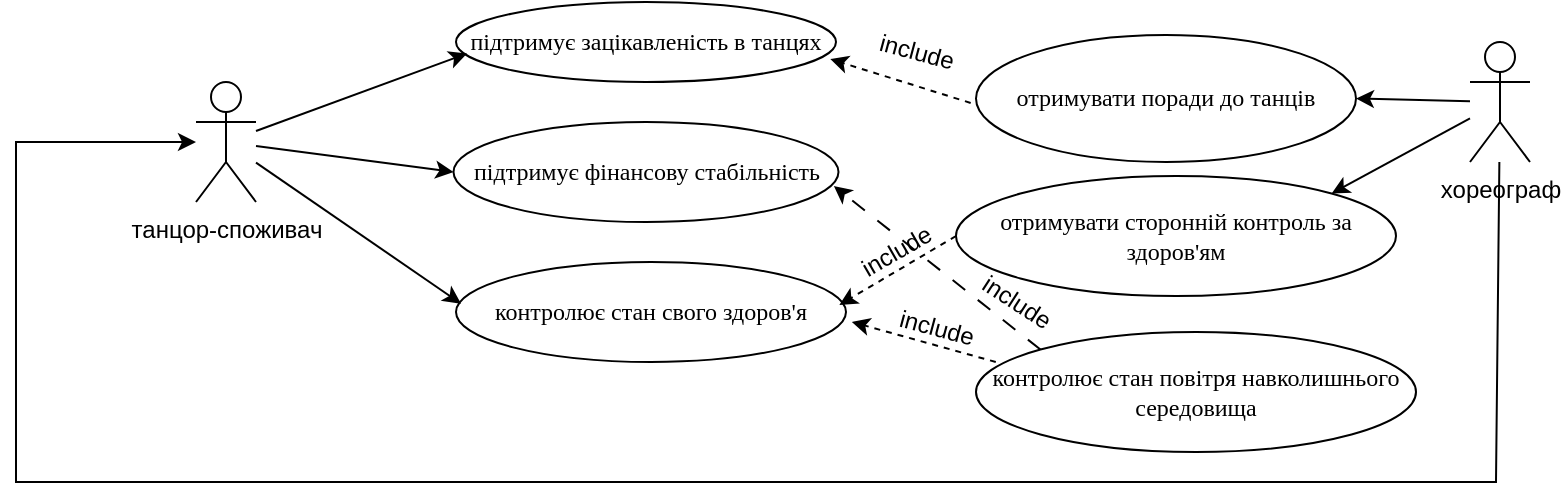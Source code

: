 <mxfile version="21.6.5" type="device">
  <diagram name="Страница — 1" id="wS0a-E_ivv_yOe_8BlFn">
    <mxGraphModel dx="1418" dy="828" grid="1" gridSize="10" guides="1" tooltips="1" connect="1" arrows="1" fold="1" page="1" pageScale="1" pageWidth="827" pageHeight="1169" math="0" shadow="0">
      <root>
        <mxCell id="0" />
        <mxCell id="1" parent="0" />
        <mxCell id="iGe3nFgzR7R-XXRQcmDe-5" value="танцор-споживач" style="shape=umlActor;verticalLabelPosition=bottom;verticalAlign=top;html=1;outlineConnect=0;" parent="1" vertex="1">
          <mxGeometry x="160" y="430" width="30" height="60" as="geometry" />
        </mxCell>
        <mxCell id="iGe3nFgzR7R-XXRQcmDe-6" value="підтримує зацікавленість в танцях" style="ellipse;whiteSpace=wrap;html=1;fontFamily=Times New Roman;" parent="1" vertex="1">
          <mxGeometry x="290" y="390" width="190" height="40" as="geometry" />
        </mxCell>
        <mxCell id="iGe3nFgzR7R-XXRQcmDe-7" value="підтримує фінансову стабільність" style="ellipse;whiteSpace=wrap;html=1;fontFamily=Times New Roman;" parent="1" vertex="1">
          <mxGeometry x="288.75" y="450" width="192.5" height="50" as="geometry" />
        </mxCell>
        <mxCell id="iGe3nFgzR7R-XXRQcmDe-8" value="контролює стан свого здоров&#39;я" style="ellipse;whiteSpace=wrap;html=1;fontFamily=Times New Roman;" parent="1" vertex="1">
          <mxGeometry x="290" y="520" width="195" height="50" as="geometry" />
        </mxCell>
        <mxCell id="iGe3nFgzR7R-XXRQcmDe-9" value="контролює стан повітря навколишнього середовища" style="ellipse;whiteSpace=wrap;html=1;fontFamily=Times New Roman;" parent="1" vertex="1">
          <mxGeometry x="550" y="555" width="220" height="60" as="geometry" />
        </mxCell>
        <mxCell id="iGe3nFgzR7R-XXRQcmDe-11" value="" style="endArrow=classic;html=1;rounded=0;exitX=0.045;exitY=0.25;exitDx=0;exitDy=0;exitPerimeter=0;entryX=1.015;entryY=0.6;entryDx=0;entryDy=0;entryPerimeter=0;dashed=1;" parent="1" source="iGe3nFgzR7R-XXRQcmDe-9" target="iGe3nFgzR7R-XXRQcmDe-8" edge="1">
          <mxGeometry width="50" height="50" relative="1" as="geometry">
            <mxPoint x="370" y="520" as="sourcePoint" />
            <mxPoint x="420" y="470" as="targetPoint" />
          </mxGeometry>
        </mxCell>
        <mxCell id="iGe3nFgzR7R-XXRQcmDe-12" value="include" style="text;html=1;align=center;verticalAlign=middle;resizable=0;points=[];autosize=1;strokeColor=none;fillColor=none;rotation=15;" parent="1" vertex="1">
          <mxGeometry x="500" y="538" width="60" height="30" as="geometry" />
        </mxCell>
        <mxCell id="iGe3nFgzR7R-XXRQcmDe-13" value="хореограф" style="shape=umlActor;verticalLabelPosition=bottom;verticalAlign=top;html=1;outlineConnect=0;" parent="1" vertex="1">
          <mxGeometry x="797" y="410" width="30" height="60" as="geometry" />
        </mxCell>
        <mxCell id="iGe3nFgzR7R-XXRQcmDe-14" value="" style="endArrow=classic;html=1;rounded=0;entryX=0.029;entryY=0.643;entryDx=0;entryDy=0;entryPerimeter=0;" parent="1" source="iGe3nFgzR7R-XXRQcmDe-5" target="iGe3nFgzR7R-XXRQcmDe-6" edge="1">
          <mxGeometry width="50" height="50" relative="1" as="geometry">
            <mxPoint x="370" y="520" as="sourcePoint" />
            <mxPoint x="420" y="470" as="targetPoint" />
          </mxGeometry>
        </mxCell>
        <mxCell id="iGe3nFgzR7R-XXRQcmDe-15" value="" style="endArrow=classic;html=1;rounded=0;entryX=0;entryY=0.5;entryDx=0;entryDy=0;" parent="1" source="iGe3nFgzR7R-XXRQcmDe-5" target="iGe3nFgzR7R-XXRQcmDe-7" edge="1">
          <mxGeometry width="50" height="50" relative="1" as="geometry">
            <mxPoint x="210" y="520" as="sourcePoint" />
            <mxPoint x="260" y="470" as="targetPoint" />
          </mxGeometry>
        </mxCell>
        <mxCell id="iGe3nFgzR7R-XXRQcmDe-16" value="" style="endArrow=classic;html=1;rounded=0;entryX=0.013;entryY=0.417;entryDx=0;entryDy=0;entryPerimeter=0;" parent="1" source="iGe3nFgzR7R-XXRQcmDe-5" target="iGe3nFgzR7R-XXRQcmDe-8" edge="1">
          <mxGeometry width="50" height="50" relative="1" as="geometry">
            <mxPoint x="370" y="520" as="sourcePoint" />
            <mxPoint x="420" y="470" as="targetPoint" />
          </mxGeometry>
        </mxCell>
        <mxCell id="iGe3nFgzR7R-XXRQcmDe-17" value="отримувати поради до танців" style="ellipse;whiteSpace=wrap;html=1;fontFamily=Times New Roman;" parent="1" vertex="1">
          <mxGeometry x="550" y="406.5" width="190" height="63.5" as="geometry" />
        </mxCell>
        <mxCell id="iGe3nFgzR7R-XXRQcmDe-18" value="include" style="text;html=1;align=center;verticalAlign=middle;resizable=0;points=[];autosize=1;strokeColor=none;fillColor=none;rotation=15;" parent="1" vertex="1">
          <mxGeometry x="490" y="400" width="60" height="30" as="geometry" />
        </mxCell>
        <mxCell id="iGe3nFgzR7R-XXRQcmDe-20" value="" style="endArrow=classic;html=1;rounded=0;exitX=-0.014;exitY=0.535;exitDx=0;exitDy=0;exitPerimeter=0;entryX=0.985;entryY=0.714;entryDx=0;entryDy=0;entryPerimeter=0;dashed=1;" parent="1" source="iGe3nFgzR7R-XXRQcmDe-17" target="iGe3nFgzR7R-XXRQcmDe-6" edge="1">
          <mxGeometry width="50" height="50" relative="1" as="geometry">
            <mxPoint x="370" y="520" as="sourcePoint" />
            <mxPoint x="420" y="470" as="targetPoint" />
          </mxGeometry>
        </mxCell>
        <mxCell id="iGe3nFgzR7R-XXRQcmDe-22" value="" style="endArrow=classic;html=1;rounded=0;entryX=1;entryY=0.5;entryDx=0;entryDy=0;" parent="1" source="iGe3nFgzR7R-XXRQcmDe-13" target="iGe3nFgzR7R-XXRQcmDe-17" edge="1">
          <mxGeometry width="50" height="50" relative="1" as="geometry">
            <mxPoint x="660" y="350" as="sourcePoint" />
            <mxPoint x="710" y="300" as="targetPoint" />
          </mxGeometry>
        </mxCell>
        <mxCell id="iGe3nFgzR7R-XXRQcmDe-23" value="отримувати сторонній контроль за здоров&#39;ям" style="ellipse;whiteSpace=wrap;html=1;fontFamily=Times New Roman;" parent="1" vertex="1">
          <mxGeometry x="540" y="477" width="220" height="60" as="geometry" />
        </mxCell>
        <mxCell id="iGe3nFgzR7R-XXRQcmDe-24" value="include" style="text;html=1;align=center;verticalAlign=middle;resizable=0;points=[];autosize=1;strokeColor=none;fillColor=none;rotation=-30;" parent="1" vertex="1">
          <mxGeometry x="480" y="500" width="60" height="30" as="geometry" />
        </mxCell>
        <mxCell id="iGe3nFgzR7R-XXRQcmDe-25" value="" style="endArrow=classic;html=1;rounded=0;exitX=0;exitY=0.5;exitDx=0;exitDy=0;entryX=0.983;entryY=0.429;entryDx=0;entryDy=0;entryPerimeter=0;dashed=1;" parent="1" source="iGe3nFgzR7R-XXRQcmDe-23" target="iGe3nFgzR7R-XXRQcmDe-8" edge="1">
          <mxGeometry width="50" height="50" relative="1" as="geometry">
            <mxPoint x="660" y="520" as="sourcePoint" />
            <mxPoint x="710" y="470" as="targetPoint" />
          </mxGeometry>
        </mxCell>
        <mxCell id="iGe3nFgzR7R-XXRQcmDe-26" value="" style="endArrow=classic;html=1;rounded=0;entryX=1;entryY=0;entryDx=0;entryDy=0;" parent="1" source="iGe3nFgzR7R-XXRQcmDe-13" target="iGe3nFgzR7R-XXRQcmDe-23" edge="1">
          <mxGeometry width="50" height="50" relative="1" as="geometry">
            <mxPoint x="660" y="520" as="sourcePoint" />
            <mxPoint x="710" y="470" as="targetPoint" />
          </mxGeometry>
        </mxCell>
        <mxCell id="iGe3nFgzR7R-XXRQcmDe-27" value="" style="endArrow=classic;html=1;rounded=0;exitX=0;exitY=0;exitDx=0;exitDy=0;entryX=0.988;entryY=0.64;entryDx=0;entryDy=0;entryPerimeter=0;dashed=1;dashPattern=8 8;" parent="1" source="iGe3nFgzR7R-XXRQcmDe-9" target="iGe3nFgzR7R-XXRQcmDe-7" edge="1">
          <mxGeometry width="50" height="50" relative="1" as="geometry">
            <mxPoint x="450" y="520" as="sourcePoint" />
            <mxPoint x="500" y="470" as="targetPoint" />
          </mxGeometry>
        </mxCell>
        <mxCell id="iGe3nFgzR7R-XXRQcmDe-28" value="include" style="text;html=1;align=center;verticalAlign=middle;resizable=0;points=[];autosize=1;strokeColor=none;fillColor=none;rotation=33;" parent="1" vertex="1">
          <mxGeometry x="540" y="525" width="60" height="30" as="geometry" />
        </mxCell>
        <mxCell id="iGe3nFgzR7R-XXRQcmDe-31" value="" style="endArrow=classic;html=1;rounded=0;" parent="1" source="iGe3nFgzR7R-XXRQcmDe-13" target="iGe3nFgzR7R-XXRQcmDe-5" edge="1">
          <mxGeometry width="50" height="50" relative="1" as="geometry">
            <mxPoint x="450" y="500" as="sourcePoint" />
            <mxPoint x="160" y="630" as="targetPoint" />
            <Array as="points">
              <mxPoint x="810" y="630" />
              <mxPoint x="480" y="630" />
              <mxPoint x="175" y="630" />
              <mxPoint x="70" y="630" />
              <mxPoint x="70" y="460" />
            </Array>
          </mxGeometry>
        </mxCell>
      </root>
    </mxGraphModel>
  </diagram>
</mxfile>
